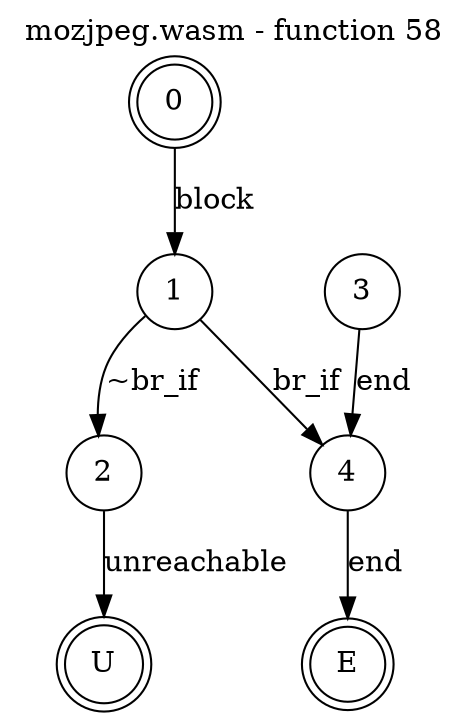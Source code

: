 digraph finite_state_machine {
    label = "mozjpeg.wasm - function 58"
    labelloc =  t
    labelfontsize = 16
    labelfontcolor = black
    labelfontname = "Helvetica"
    node [shape = doublecircle]; 0 E U ;
    node [shape = circle];
    0 -> 1[label="block"];
    1 -> 2[label="~br_if"];
    1 -> 4[label="br_if"];
    2 -> U[label="unreachable"];
    3 -> 4[label="end"];
    4 -> E[label="end"];
}

